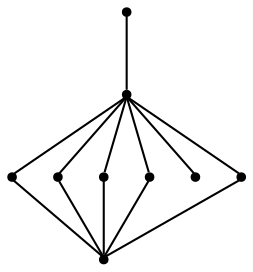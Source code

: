 graph {
  node [shape=point,comment="{\"directed\":false,\"doi\":\"10.1007/978-3-031-49275-4_6\",\"figure\":\"8 (2)\"}"]

  v0 [pos="573.6080334571623,487.4565618396044"]
  v1 [pos="440.25345610516877,620.809504843182"]
  v2 [pos="506.9307447811655,487.4565618396044"]
  v3 [pos="440.25345610516877,354.1036188360267"]
  v4 [pos="373.576167429172,487.4565618396044"]
  v5 [pos="306.89887875317527,487.4565618396044"]
  v6 [pos="473.5921004431671,287.4271473342378"]
  v7 [pos="406.91481176717036,287.4271473342378"]
  v8 [pos="440.25345610516877,487.4565618396044"]

  v0 -- v1 [id="-1",pos="573.6080334571623,487.4565618396044 573.6080334571623,520.7947975904988 573.6080334571623,554.1330333413932 440.25345610516877,620.809504843182"]
  v8 -- v1 [id="-2",pos="440.25345610516877,487.4565618396044 440.25345610516877,620.809504843182 440.25345610516877,620.809504843182 440.25345610516877,620.809504843182"]
  v3 -- v8 [id="-3",pos="440.25345610516877,354.1036188360267 440.25345610516877,487.4565618396044 440.25345610516877,487.4565618396044 440.25345610516877,487.4565618396044"]
  v3 -- v7 [id="-4",pos="440.25345610516877,354.1036188360267 406.91481176717036,287.4271473342378 406.91481176717036,287.4271473342378 406.91481176717036,287.4271473342378"]
  v6 -- v3 [id="-5",pos="473.5921004431671,287.4271473342378 440.25345610516877,354.1036188360267 440.25345610516877,354.1036188360267 440.25345610516877,354.1036188360267"]
  v5 -- v1 [id="-6",pos="306.89887875317527,487.4565618396044 306.89887875317527,520.7947975904988 306.89887875317527,554.1330333413932 440.25345610516877,620.809504843182"]
  v4 -- v1 [id="-7",pos="373.576167429172,487.4565618396044 373.576167429172,520.7947975904988 373.576167429172,554.1330333413932 440.25345610516877,620.809504843182"]
  v3 -- v5 [id="-8",pos="440.25345610516877,354.1036188360267 306.89887875317527,420.7800903378155 306.89887875317527,454.11832608871 306.89887875317527,487.4565618396044"]
  v3 -- v2 [id="-9",pos="440.25345610516877,354.1036188360267 506.9307447811655,420.7800903378155 506.9307447811655,454.11832608871 506.9307447811655,487.4565618396044"]
  v3 -- v0 [id="-10",pos="440.25345610516877,354.1036188360267 573.6080334571623,420.7800903378155 573.6080334571623,454.11832608871 573.6080334571623,487.4565618396044"]
  v3 -- v4 [id="-11",pos="440.25345610516877,354.1036188360267 373.576167429172,420.7800903378155 373.576167429172,454.11832608871 373.576167429172,487.4565618396044"]
  v2 -- v1 [id="-12",pos="506.9307447811655,487.4565618396044 506.9307447811655,520.7947975904988 506.9307447811655,554.1330333413932 440.25345610516877,620.809504843182"]
}